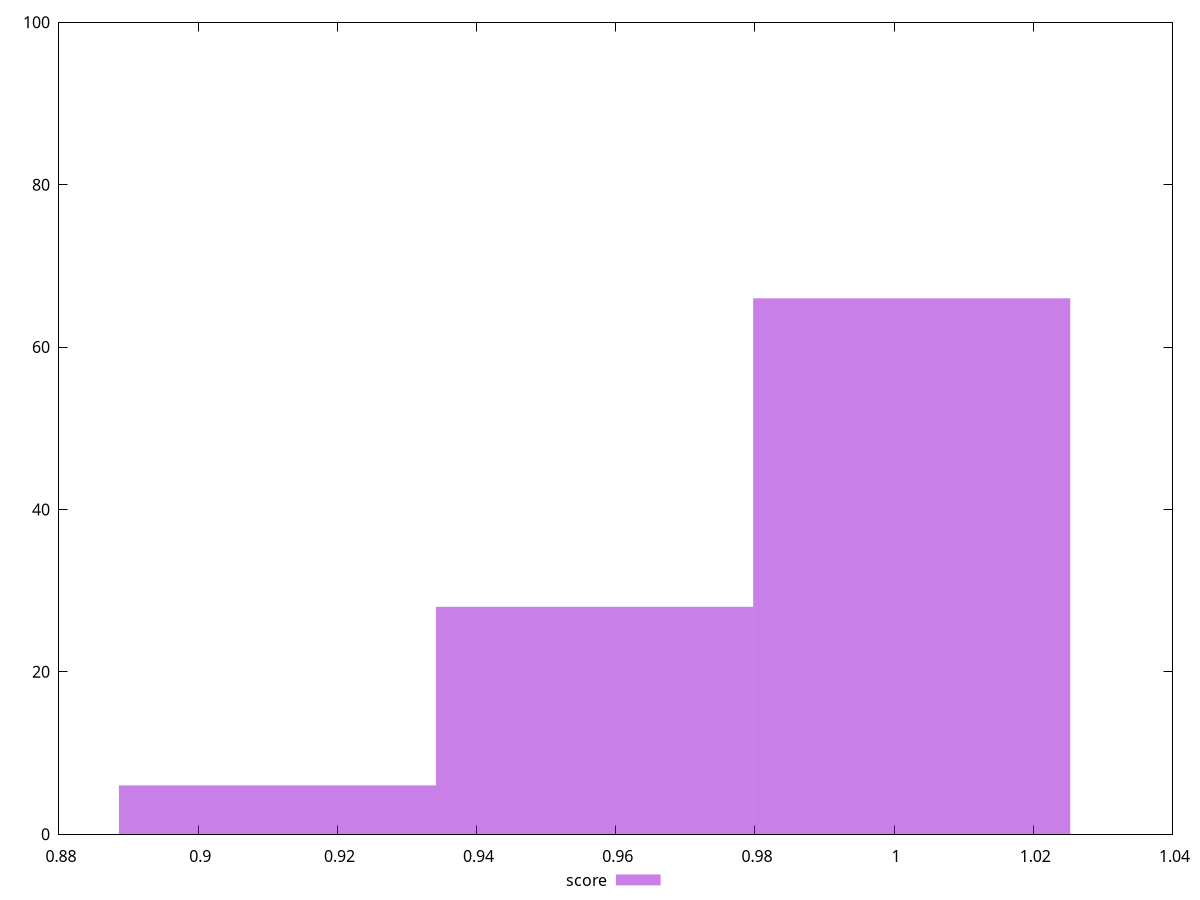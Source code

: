 reset
set terminal svg size 640, 490 enhanced background rgb 'white'
set output "report_00007_2020-12-11T15:55:29.892Z/first-meaningful-paint/samples/pages+cached+noexternal+nofonts/score/histogram.svg"

$score <<EOF
1.0025269688792207 66
0.9569575612028925 28
0.9113881535265643 6
EOF

set key outside below
set boxwidth 0.045569407676328215
set yrange [0:100]
set style fill transparent solid 0.5 noborder

plot \
  $score title "score" with boxes, \


reset